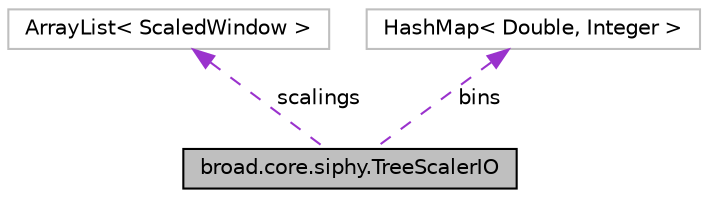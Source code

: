 digraph "broad.core.siphy.TreeScalerIO"
{
  edge [fontname="Helvetica",fontsize="10",labelfontname="Helvetica",labelfontsize="10"];
  node [fontname="Helvetica",fontsize="10",shape=record];
  Node1 [label="broad.core.siphy.TreeScalerIO",height=0.2,width=0.4,color="black", fillcolor="grey75", style="filled" fontcolor="black"];
  Node2 -> Node1 [dir="back",color="darkorchid3",fontsize="10",style="dashed",label=" scalings" ,fontname="Helvetica"];
  Node2 [label="ArrayList\< ScaledWindow \>",height=0.2,width=0.4,color="grey75", fillcolor="white", style="filled"];
  Node3 -> Node1 [dir="back",color="darkorchid3",fontsize="10",style="dashed",label=" bins" ,fontname="Helvetica"];
  Node3 [label="HashMap\< Double, Integer \>",height=0.2,width=0.4,color="grey75", fillcolor="white", style="filled"];
}
